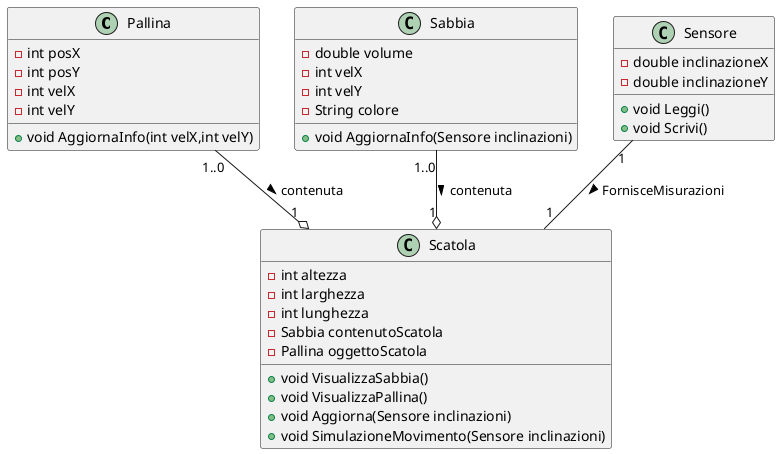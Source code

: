 @startuml


class Pallina {

'@brief: indica la posizione sull'asse delle ascisse della pallina'
- int posX
'@brief: indica la posizione sull'asse delle ordinate della pallina'
- int posY
'@brief: indica la velocità sull'asse delle ascisse della pallina'
- int velX
'@brief: indica la velocità sull'asse delle ordinate della pallina'
- int velY
'@brief: Metodo che aggiorna la posizione e la velocità della pallina'
+ void AggiornaInfo(int velX,int velY)
}



class Sabbia {
'@brief: identifica la quantità di sabbia contenuta in una scatola'
- double volume
'@brief: indica la velocità sull'asse delle ascisse della sabbia'
- int velX
'@brief: indica la velocità sull'asse delle ordinate della sabbia'
- int velY
'@brief: definisce il colore della sabbia'
- String colore
'@brief: Metodo che aggiorna gli attributi della sabbia'
+ void AggiornaInfo(Sensore inclinazioni)
}

class Sensore {
'@brief: Definisce l'inclinazione del sistema sull'asse delle ascisse'
- double inclinazioneX
'@brief: Definisce l'inclinazione del sistema sull'asse delle ordinate'
- double inclinazioneY
'@brief: Legge i valori di inclinazione'
+ void Leggi()
'@brief: Scrive i valori di inclinazione'
+ void Scrivi()
}



class Scatola {
'@brief: Definisce l'altezza della scatola'
- int altezza
'@brief: Definisce la larghezza della scatola'
- int larghezza
'@brief: Definisce la lunghezza della sctola'
- int lunghezza
'@brief: Definisce il materiale contenuto della scatola(sabbia)'
- Sabbia contenutoScatola
'@brief: Definisce l'oggetto contenuto nella scatola(pallina)'
- Pallina oggettoScatola
'@brief: Metodo usato per visualizzare la sabbia su schermo'
+ void VisualizzaSabbia()
'@brief: Metodo usato per visualizzare la pallina su schermo'
+ void VisualizzaPallina()
'@brief: Metodo usato per aggiornare i valori degli attributi della scatola'
+ void Aggiorna(Sensore inclinazioni)
'@brief: Metodo usato per simulare il movimento della sabbia e della pallina'
+ void SimulazioneMovimento(Sensore inclinazioni)
}


Sensore "1" -- "1" Scatola : FornisceMisurazioni > 
Sabbia "1..0" --o "1" Scatola : contenuta > 
Pallina "1..0" --o "1" Scatola : contenuta >


@enduml
